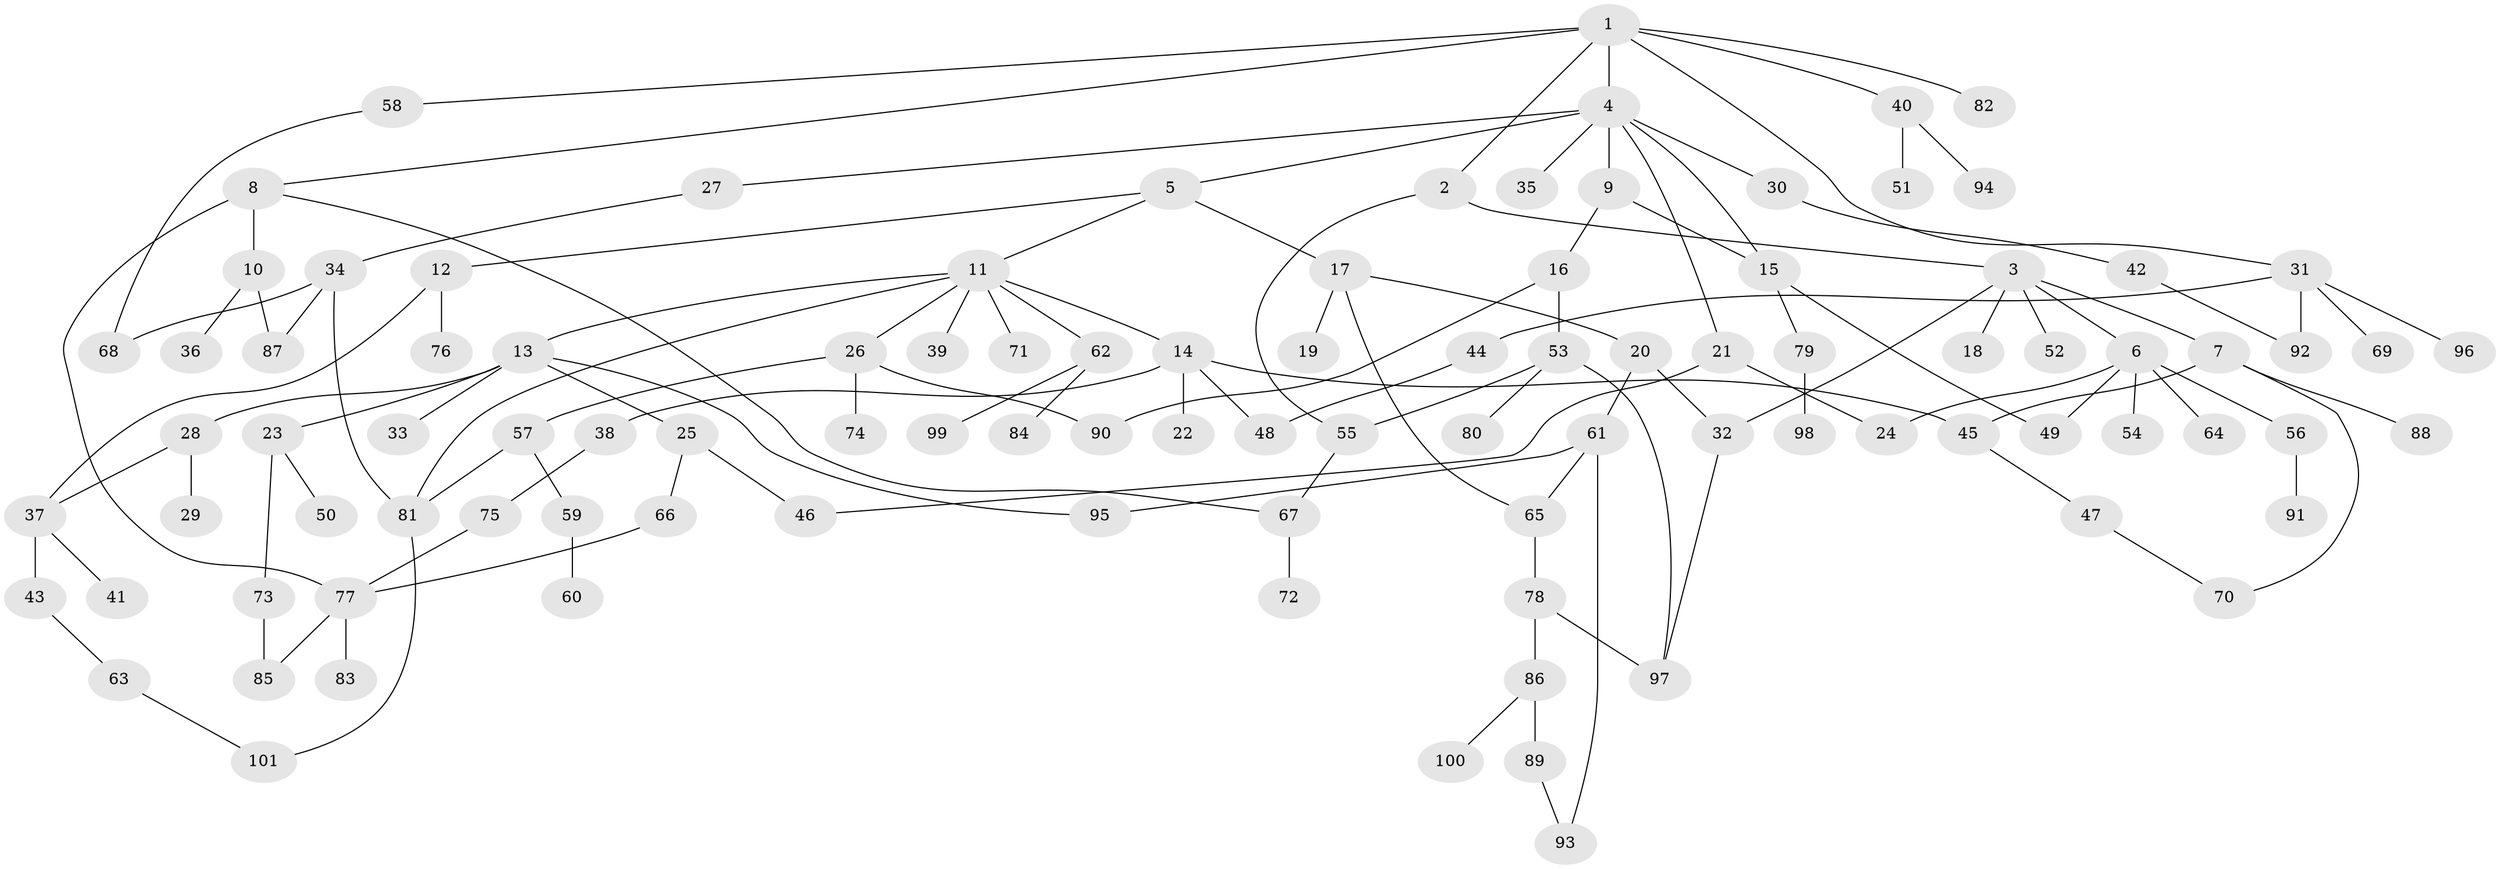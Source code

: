 // Generated by graph-tools (version 1.1) at 2025/00/03/09/25 03:00:58]
// undirected, 101 vertices, 126 edges
graph export_dot {
graph [start="1"]
  node [color=gray90,style=filled];
  1;
  2;
  3;
  4;
  5;
  6;
  7;
  8;
  9;
  10;
  11;
  12;
  13;
  14;
  15;
  16;
  17;
  18;
  19;
  20;
  21;
  22;
  23;
  24;
  25;
  26;
  27;
  28;
  29;
  30;
  31;
  32;
  33;
  34;
  35;
  36;
  37;
  38;
  39;
  40;
  41;
  42;
  43;
  44;
  45;
  46;
  47;
  48;
  49;
  50;
  51;
  52;
  53;
  54;
  55;
  56;
  57;
  58;
  59;
  60;
  61;
  62;
  63;
  64;
  65;
  66;
  67;
  68;
  69;
  70;
  71;
  72;
  73;
  74;
  75;
  76;
  77;
  78;
  79;
  80;
  81;
  82;
  83;
  84;
  85;
  86;
  87;
  88;
  89;
  90;
  91;
  92;
  93;
  94;
  95;
  96;
  97;
  98;
  99;
  100;
  101;
  1 -- 2;
  1 -- 4;
  1 -- 8;
  1 -- 31;
  1 -- 40;
  1 -- 58;
  1 -- 82;
  2 -- 3;
  2 -- 55;
  3 -- 6;
  3 -- 7;
  3 -- 18;
  3 -- 52;
  3 -- 32;
  4 -- 5;
  4 -- 9;
  4 -- 21;
  4 -- 27;
  4 -- 30;
  4 -- 35;
  4 -- 15;
  5 -- 11;
  5 -- 12;
  5 -- 17;
  6 -- 54;
  6 -- 56;
  6 -- 64;
  6 -- 24;
  6 -- 49;
  7 -- 45;
  7 -- 88;
  7 -- 70;
  8 -- 10;
  8 -- 77;
  8 -- 67;
  9 -- 15;
  9 -- 16;
  10 -- 36;
  10 -- 87;
  11 -- 13;
  11 -- 14;
  11 -- 26;
  11 -- 39;
  11 -- 62;
  11 -- 71;
  11 -- 81;
  12 -- 37;
  12 -- 76;
  13 -- 23;
  13 -- 25;
  13 -- 28;
  13 -- 33;
  13 -- 95;
  14 -- 22;
  14 -- 38;
  14 -- 45;
  14 -- 48;
  15 -- 49;
  15 -- 79;
  16 -- 53;
  16 -- 90;
  17 -- 19;
  17 -- 20;
  17 -- 65;
  20 -- 32;
  20 -- 61;
  21 -- 24;
  21 -- 46;
  23 -- 50;
  23 -- 73;
  25 -- 46;
  25 -- 66;
  26 -- 57;
  26 -- 74;
  26 -- 90;
  27 -- 34;
  28 -- 29;
  28 -- 37;
  30 -- 42;
  31 -- 44;
  31 -- 69;
  31 -- 92;
  31 -- 96;
  32 -- 97;
  34 -- 81;
  34 -- 87;
  34 -- 68;
  37 -- 41;
  37 -- 43;
  38 -- 75;
  40 -- 51;
  40 -- 94;
  42 -- 92;
  43 -- 63;
  44 -- 48;
  45 -- 47;
  47 -- 70;
  53 -- 55;
  53 -- 80;
  53 -- 97;
  55 -- 67;
  56 -- 91;
  57 -- 59;
  57 -- 81;
  58 -- 68;
  59 -- 60;
  61 -- 65;
  61 -- 93;
  61 -- 95;
  62 -- 84;
  62 -- 99;
  63 -- 101;
  65 -- 78;
  66 -- 77;
  67 -- 72;
  73 -- 85;
  75 -- 77;
  77 -- 83;
  77 -- 85;
  78 -- 86;
  78 -- 97;
  79 -- 98;
  81 -- 101;
  86 -- 89;
  86 -- 100;
  89 -- 93;
}
